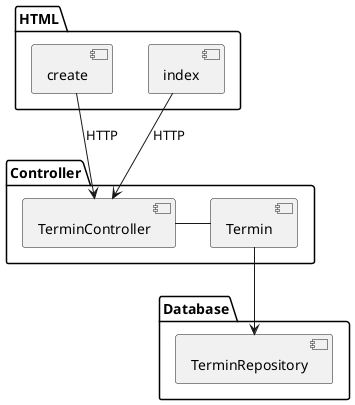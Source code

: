 @startuml Komponenten

package "HTML" {
[create] 
[index]
}


package "Controller" {

[TerminController] - [Termin]




}

package "Database" {
[TerminRepository]

}

[create]--> [TerminController] : HTTP
[index]--> [TerminController] : HTTP
[Termin] --> TerminRepository
@enduml